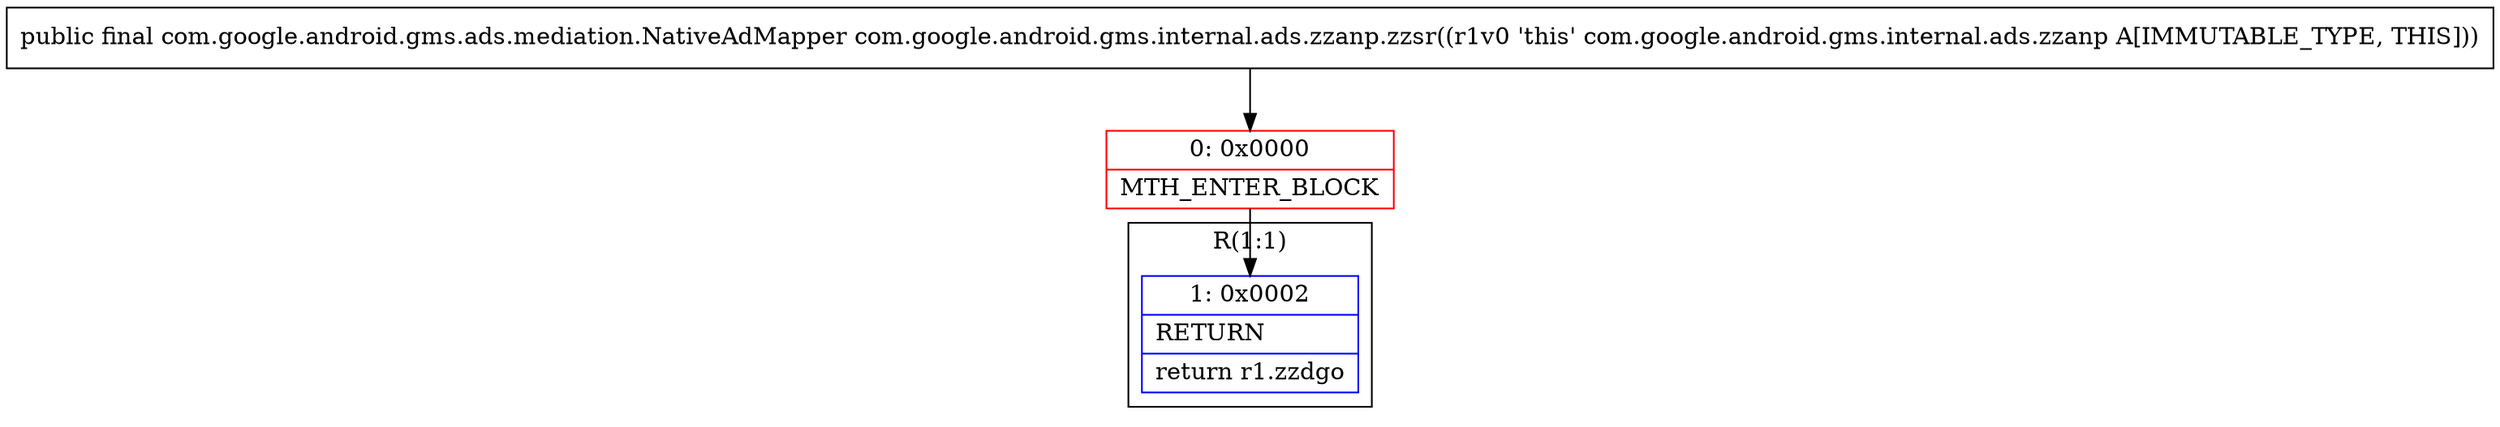 digraph "CFG forcom.google.android.gms.internal.ads.zzanp.zzsr()Lcom\/google\/android\/gms\/ads\/mediation\/NativeAdMapper;" {
subgraph cluster_Region_1262621089 {
label = "R(1:1)";
node [shape=record,color=blue];
Node_1 [shape=record,label="{1\:\ 0x0002|RETURN\l|return r1.zzdgo\l}"];
}
Node_0 [shape=record,color=red,label="{0\:\ 0x0000|MTH_ENTER_BLOCK\l}"];
MethodNode[shape=record,label="{public final com.google.android.gms.ads.mediation.NativeAdMapper com.google.android.gms.internal.ads.zzanp.zzsr((r1v0 'this' com.google.android.gms.internal.ads.zzanp A[IMMUTABLE_TYPE, THIS])) }"];
MethodNode -> Node_0;
Node_0 -> Node_1;
}

